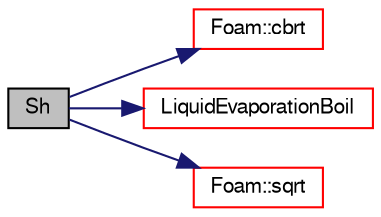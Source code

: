 digraph "Sh"
{
  bgcolor="transparent";
  edge [fontname="FreeSans",fontsize="10",labelfontname="FreeSans",labelfontsize="10"];
  node [fontname="FreeSans",fontsize="10",shape=record];
  rankdir="LR";
  Node70 [label="Sh",height=0.2,width=0.4,color="black", fillcolor="grey75", style="filled", fontcolor="black"];
  Node70 -> Node71 [color="midnightblue",fontsize="10",style="solid",fontname="FreeSans"];
  Node71 [label="Foam::cbrt",height=0.2,width=0.4,color="red",URL="$a21124.html#aca0b7feea326c0e1e9e04078a319d019"];
  Node70 -> Node77 [color="midnightblue",fontsize="10",style="solid",fontname="FreeSans"];
  Node77 [label="LiquidEvaporationBoil",height=0.2,width=0.4,color="red",URL="$a24318.html#a32b0eb9320bc96200e7e19dd9ddc65c9",tooltip="Construct from dictionary. "];
  Node70 -> Node80 [color="midnightblue",fontsize="10",style="solid",fontname="FreeSans"];
  Node80 [label="Foam::sqrt",height=0.2,width=0.4,color="red",URL="$a21124.html#a8616bd62eebf2342a80222fecb1bda71"];
}
